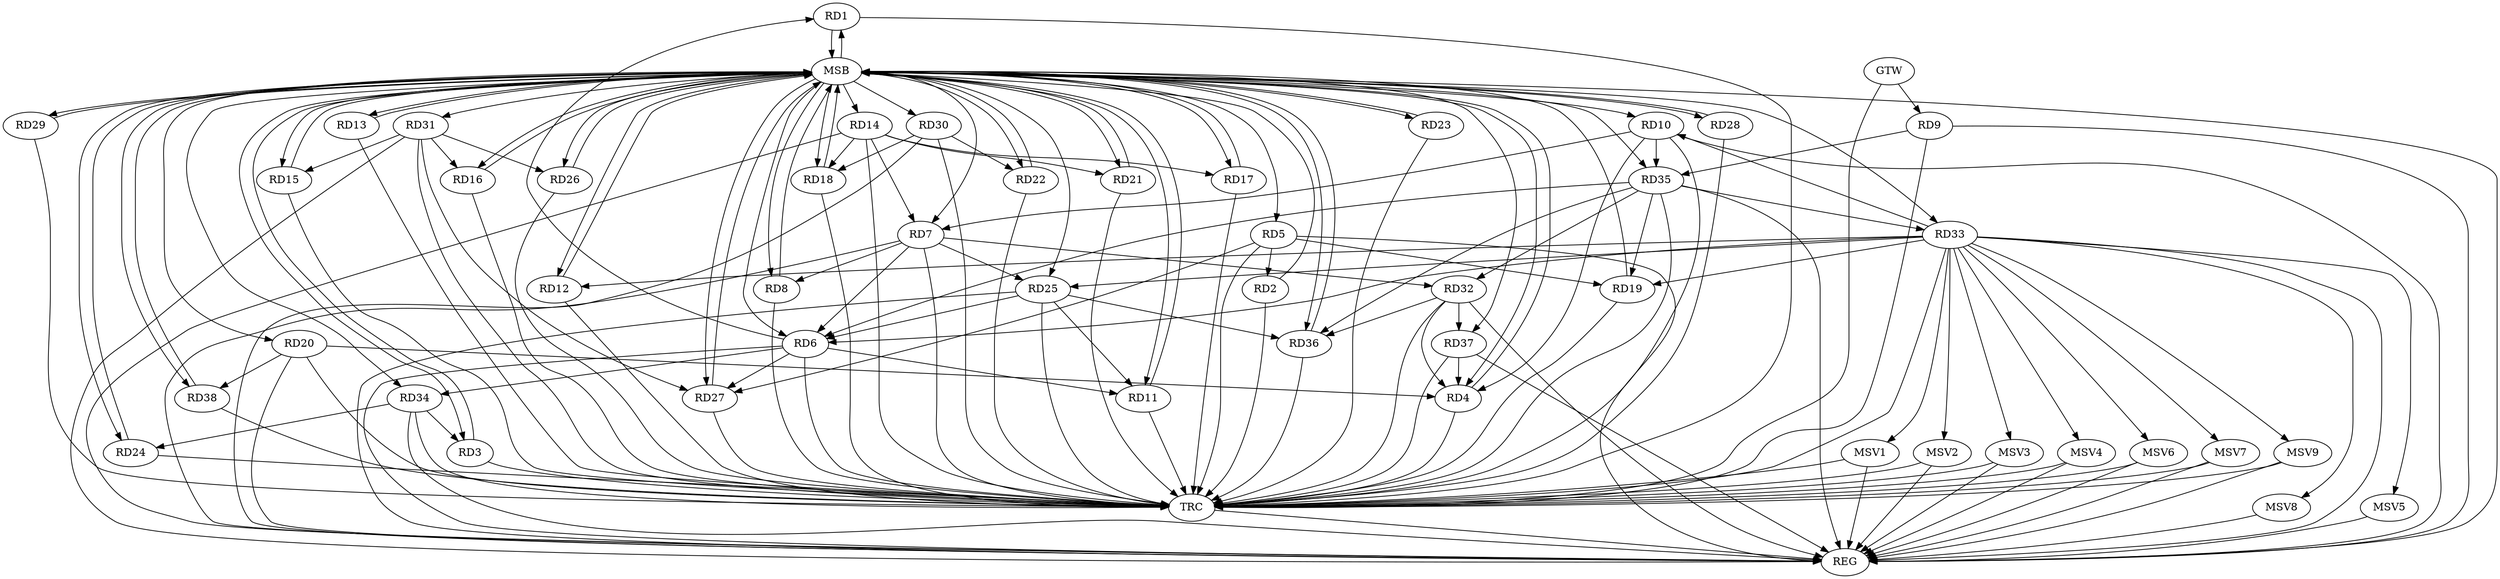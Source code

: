 strict digraph G {
  RD1 [ label="RD1" ];
  RD2 [ label="RD2" ];
  RD3 [ label="RD3" ];
  RD4 [ label="RD4" ];
  RD5 [ label="RD5" ];
  RD6 [ label="RD6" ];
  RD7 [ label="RD7" ];
  RD8 [ label="RD8" ];
  RD9 [ label="RD9" ];
  RD10 [ label="RD10" ];
  RD11 [ label="RD11" ];
  RD12 [ label="RD12" ];
  RD13 [ label="RD13" ];
  RD14 [ label="RD14" ];
  RD15 [ label="RD15" ];
  RD16 [ label="RD16" ];
  RD17 [ label="RD17" ];
  RD18 [ label="RD18" ];
  RD19 [ label="RD19" ];
  RD20 [ label="RD20" ];
  RD21 [ label="RD21" ];
  RD22 [ label="RD22" ];
  RD23 [ label="RD23" ];
  RD24 [ label="RD24" ];
  RD25 [ label="RD25" ];
  RD26 [ label="RD26" ];
  RD27 [ label="RD27" ];
  RD28 [ label="RD28" ];
  RD29 [ label="RD29" ];
  RD30 [ label="RD30" ];
  RD31 [ label="RD31" ];
  RD32 [ label="RD32" ];
  RD33 [ label="RD33" ];
  RD34 [ label="RD34" ];
  RD35 [ label="RD35" ];
  RD36 [ label="RD36" ];
  RD37 [ label="RD37" ];
  RD38 [ label="RD38" ];
  GTW [ label="GTW" ];
  REG [ label="REG" ];
  MSB [ label="MSB" ];
  TRC [ label="TRC" ];
  MSV1 [ label="MSV1" ];
  MSV2 [ label="MSV2" ];
  MSV3 [ label="MSV3" ];
  MSV4 [ label="MSV4" ];
  MSV5 [ label="MSV5" ];
  MSV6 [ label="MSV6" ];
  MSV7 [ label="MSV7" ];
  MSV8 [ label="MSV8" ];
  MSV9 [ label="MSV9" ];
  RD6 -> RD1;
  RD5 -> RD2;
  RD34 -> RD3;
  RD10 -> RD4;
  RD20 -> RD4;
  RD32 -> RD4;
  RD37 -> RD4;
  RD5 -> RD19;
  RD5 -> RD27;
  RD7 -> RD6;
  RD6 -> RD11;
  RD25 -> RD6;
  RD6 -> RD27;
  RD33 -> RD6;
  RD6 -> RD34;
  RD35 -> RD6;
  RD7 -> RD8;
  RD10 -> RD7;
  RD14 -> RD7;
  RD7 -> RD25;
  RD7 -> RD32;
  RD9 -> RD35;
  RD33 -> RD10;
  RD10 -> RD35;
  RD25 -> RD11;
  RD33 -> RD12;
  RD14 -> RD17;
  RD14 -> RD18;
  RD14 -> RD21;
  RD31 -> RD15;
  RD31 -> RD16;
  RD30 -> RD18;
  RD33 -> RD19;
  RD35 -> RD19;
  RD20 -> RD38;
  RD30 -> RD22;
  RD34 -> RD24;
  RD33 -> RD25;
  RD25 -> RD36;
  RD31 -> RD26;
  RD31 -> RD27;
  RD35 -> RD32;
  RD32 -> RD36;
  RD32 -> RD37;
  RD35 -> RD33;
  RD35 -> RD36;
  GTW -> RD9;
  RD5 -> REG;
  RD6 -> REG;
  RD7 -> REG;
  RD9 -> REG;
  RD10 -> REG;
  RD14 -> REG;
  RD20 -> REG;
  RD25 -> REG;
  RD30 -> REG;
  RD31 -> REG;
  RD32 -> REG;
  RD33 -> REG;
  RD34 -> REG;
  RD35 -> REG;
  RD37 -> REG;
  RD1 -> MSB;
  MSB -> RD15;
  MSB -> RD26;
  MSB -> RD31;
  MSB -> REG;
  RD2 -> MSB;
  MSB -> RD4;
  MSB -> RD24;
  RD3 -> MSB;
  MSB -> RD7;
  MSB -> RD17;
  RD4 -> MSB;
  MSB -> RD5;
  MSB -> RD6;
  RD8 -> MSB;
  MSB -> RD29;
  RD11 -> MSB;
  MSB -> RD12;
  RD12 -> MSB;
  MSB -> RD10;
  MSB -> RD14;
  MSB -> RD16;
  RD13 -> MSB;
  MSB -> RD11;
  MSB -> RD33;
  MSB -> RD38;
  RD15 -> MSB;
  MSB -> RD20;
  MSB -> RD21;
  MSB -> RD23;
  RD16 -> MSB;
  RD17 -> MSB;
  MSB -> RD34;
  RD18 -> MSB;
  MSB -> RD37;
  RD19 -> MSB;
  RD21 -> MSB;
  MSB -> RD18;
  RD22 -> MSB;
  RD23 -> MSB;
  MSB -> RD13;
  RD24 -> MSB;
  MSB -> RD27;
  MSB -> RD30;
  RD26 -> MSB;
  MSB -> RD22;
  MSB -> RD25;
  MSB -> RD28;
  RD27 -> MSB;
  MSB -> RD1;
  RD28 -> MSB;
  MSB -> RD3;
  MSB -> RD8;
  MSB -> RD36;
  RD29 -> MSB;
  MSB -> RD35;
  RD36 -> MSB;
  RD38 -> MSB;
  RD1 -> TRC;
  RD2 -> TRC;
  RD3 -> TRC;
  RD4 -> TRC;
  RD5 -> TRC;
  RD6 -> TRC;
  RD7 -> TRC;
  RD8 -> TRC;
  RD9 -> TRC;
  RD10 -> TRC;
  RD11 -> TRC;
  RD12 -> TRC;
  RD13 -> TRC;
  RD14 -> TRC;
  RD15 -> TRC;
  RD16 -> TRC;
  RD17 -> TRC;
  RD18 -> TRC;
  RD19 -> TRC;
  RD20 -> TRC;
  RD21 -> TRC;
  RD22 -> TRC;
  RD23 -> TRC;
  RD24 -> TRC;
  RD25 -> TRC;
  RD26 -> TRC;
  RD27 -> TRC;
  RD28 -> TRC;
  RD29 -> TRC;
  RD30 -> TRC;
  RD31 -> TRC;
  RD32 -> TRC;
  RD33 -> TRC;
  RD34 -> TRC;
  RD35 -> TRC;
  RD36 -> TRC;
  RD37 -> TRC;
  RD38 -> TRC;
  GTW -> TRC;
  TRC -> REG;
  RD33 -> MSV1;
  MSV1 -> REG;
  MSV1 -> TRC;
  RD33 -> MSV2;
  MSV2 -> REG;
  MSV2 -> TRC;
  RD33 -> MSV3;
  RD33 -> MSV4;
  MSV3 -> REG;
  MSV3 -> TRC;
  MSV4 -> REG;
  MSV4 -> TRC;
  RD33 -> MSV5;
  MSV5 -> REG;
  RD33 -> MSV6;
  MSV6 -> REG;
  MSV6 -> TRC;
  RD33 -> MSV7;
  MSV7 -> REG;
  MSV7 -> TRC;
  RD33 -> MSV8;
  RD33 -> MSV9;
  MSV8 -> REG;
  MSV9 -> REG;
  MSV9 -> TRC;
}
